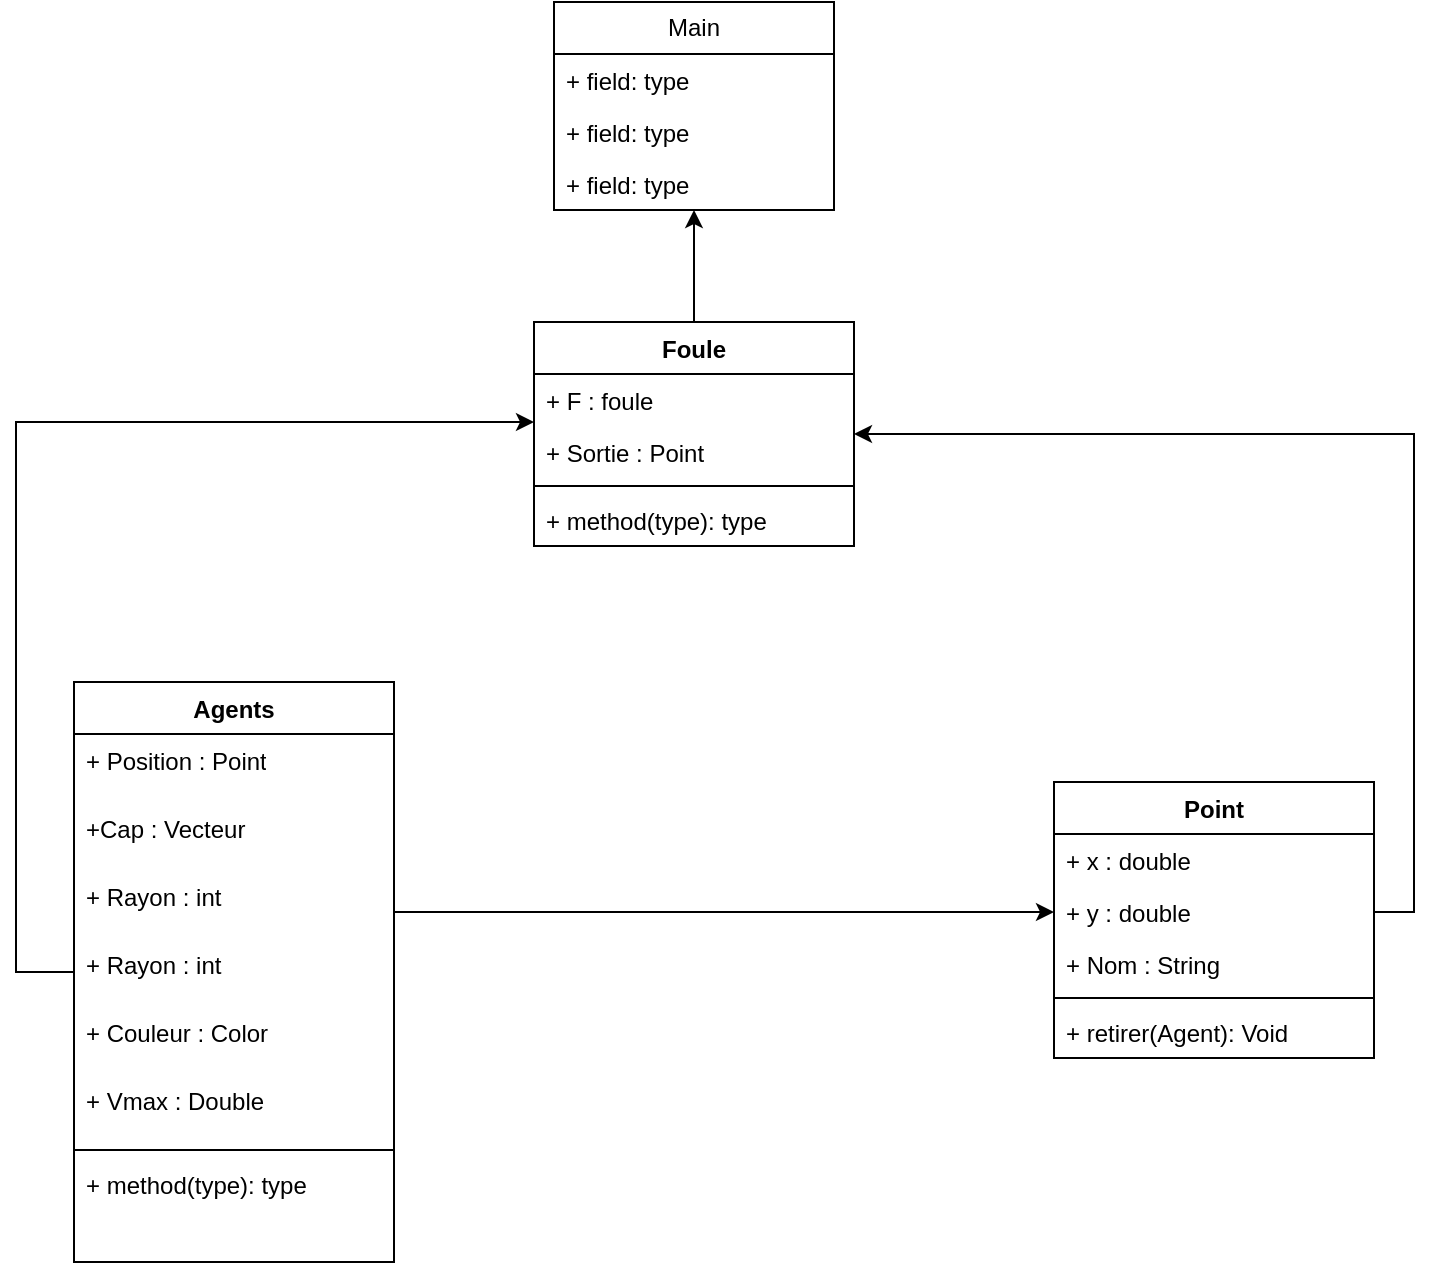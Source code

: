 <mxfile version="27.0.5">
  <diagram name="Page-1" id="KiAD-oBWQfKt1Vbrb_aO">
    <mxGraphModel dx="1186" dy="701" grid="1" gridSize="10" guides="1" tooltips="1" connect="1" arrows="1" fold="1" page="1" pageScale="1" pageWidth="827" pageHeight="1169" math="0" shadow="0">
      <root>
        <mxCell id="0" />
        <mxCell id="1" parent="0" />
        <mxCell id="c_yNOT7ioqQzMIZcd9uL-13" value="Main" style="swimlane;fontStyle=0;childLayout=stackLayout;horizontal=1;startSize=26;fillColor=none;horizontalStack=0;resizeParent=1;resizeParentMax=0;resizeLast=0;collapsible=1;marginBottom=0;whiteSpace=wrap;html=1;" parent="1" vertex="1">
          <mxGeometry x="310" y="30" width="140" height="104" as="geometry" />
        </mxCell>
        <mxCell id="c_yNOT7ioqQzMIZcd9uL-14" value="+ field: type" style="text;strokeColor=none;fillColor=none;align=left;verticalAlign=top;spacingLeft=4;spacingRight=4;overflow=hidden;rotatable=0;points=[[0,0.5],[1,0.5]];portConstraint=eastwest;whiteSpace=wrap;html=1;" parent="c_yNOT7ioqQzMIZcd9uL-13" vertex="1">
          <mxGeometry y="26" width="140" height="26" as="geometry" />
        </mxCell>
        <mxCell id="c_yNOT7ioqQzMIZcd9uL-15" value="+ field: type" style="text;strokeColor=none;fillColor=none;align=left;verticalAlign=top;spacingLeft=4;spacingRight=4;overflow=hidden;rotatable=0;points=[[0,0.5],[1,0.5]];portConstraint=eastwest;whiteSpace=wrap;html=1;" parent="c_yNOT7ioqQzMIZcd9uL-13" vertex="1">
          <mxGeometry y="52" width="140" height="26" as="geometry" />
        </mxCell>
        <mxCell id="c_yNOT7ioqQzMIZcd9uL-16" value="+ field: type" style="text;strokeColor=none;fillColor=none;align=left;verticalAlign=top;spacingLeft=4;spacingRight=4;overflow=hidden;rotatable=0;points=[[0,0.5],[1,0.5]];portConstraint=eastwest;whiteSpace=wrap;html=1;" parent="c_yNOT7ioqQzMIZcd9uL-13" vertex="1">
          <mxGeometry y="78" width="140" height="26" as="geometry" />
        </mxCell>
        <mxCell id="c_yNOT7ioqQzMIZcd9uL-17" value="Agents" style="swimlane;fontStyle=1;align=center;verticalAlign=top;childLayout=stackLayout;horizontal=1;startSize=26;horizontalStack=0;resizeParent=1;resizeParentMax=0;resizeLast=0;collapsible=1;marginBottom=0;whiteSpace=wrap;html=1;" parent="1" vertex="1">
          <mxGeometry x="70" y="370" width="160" height="290" as="geometry" />
        </mxCell>
        <mxCell id="c_yNOT7ioqQzMIZcd9uL-18" value="+ Position : Point" style="text;strokeColor=none;fillColor=none;align=left;verticalAlign=top;spacingLeft=4;spacingRight=4;overflow=hidden;rotatable=0;points=[[0,0.5],[1,0.5]];portConstraint=eastwest;whiteSpace=wrap;html=1;" parent="c_yNOT7ioqQzMIZcd9uL-17" vertex="1">
          <mxGeometry y="26" width="160" height="34" as="geometry" />
        </mxCell>
        <mxCell id="c_yNOT7ioqQzMIZcd9uL-22" value="+Cap : Vecteur" style="text;strokeColor=none;fillColor=none;align=left;verticalAlign=top;spacingLeft=4;spacingRight=4;overflow=hidden;rotatable=0;points=[[0,0.5],[1,0.5]];portConstraint=eastwest;whiteSpace=wrap;html=1;" parent="c_yNOT7ioqQzMIZcd9uL-17" vertex="1">
          <mxGeometry y="60" width="160" height="34" as="geometry" />
        </mxCell>
        <mxCell id="c_yNOT7ioqQzMIZcd9uL-21" value="+ Rayon : int " style="text;strokeColor=none;fillColor=none;align=left;verticalAlign=top;spacingLeft=4;spacingRight=4;overflow=hidden;rotatable=0;points=[[0,0.5],[1,0.5]];portConstraint=eastwest;whiteSpace=wrap;html=1;" parent="c_yNOT7ioqQzMIZcd9uL-17" vertex="1">
          <mxGeometry y="94" width="160" height="34" as="geometry" />
        </mxCell>
        <mxCell id="c_yNOT7ioqQzMIZcd9uL-37" value="+ Rayon : int " style="text;strokeColor=none;fillColor=none;align=left;verticalAlign=top;spacingLeft=4;spacingRight=4;overflow=hidden;rotatable=0;points=[[0,0.5],[1,0.5]];portConstraint=eastwest;whiteSpace=wrap;html=1;" parent="c_yNOT7ioqQzMIZcd9uL-17" vertex="1">
          <mxGeometry y="128" width="160" height="34" as="geometry" />
        </mxCell>
        <mxCell id="c_yNOT7ioqQzMIZcd9uL-25" value="+ Couleur : Color" style="text;strokeColor=none;fillColor=none;align=left;verticalAlign=top;spacingLeft=4;spacingRight=4;overflow=hidden;rotatable=0;points=[[0,0.5],[1,0.5]];portConstraint=eastwest;whiteSpace=wrap;html=1;" parent="c_yNOT7ioqQzMIZcd9uL-17" vertex="1">
          <mxGeometry y="162" width="160" height="34" as="geometry" />
        </mxCell>
        <mxCell id="c_yNOT7ioqQzMIZcd9uL-24" value="+ Vmax : Double" style="text;strokeColor=none;fillColor=none;align=left;verticalAlign=top;spacingLeft=4;spacingRight=4;overflow=hidden;rotatable=0;points=[[0,0.5],[1,0.5]];portConstraint=eastwest;whiteSpace=wrap;html=1;" parent="c_yNOT7ioqQzMIZcd9uL-17" vertex="1">
          <mxGeometry y="196" width="160" height="34" as="geometry" />
        </mxCell>
        <mxCell id="c_yNOT7ioqQzMIZcd9uL-19" value="" style="line;strokeWidth=1;fillColor=none;align=left;verticalAlign=middle;spacingTop=-1;spacingLeft=3;spacingRight=3;rotatable=0;labelPosition=right;points=[];portConstraint=eastwest;strokeColor=inherit;" parent="c_yNOT7ioqQzMIZcd9uL-17" vertex="1">
          <mxGeometry y="230" width="160" height="8" as="geometry" />
        </mxCell>
        <mxCell id="c_yNOT7ioqQzMIZcd9uL-20" value="+ method(type): type" style="text;strokeColor=none;fillColor=none;align=left;verticalAlign=top;spacingLeft=4;spacingRight=4;overflow=hidden;rotatable=0;points=[[0,0.5],[1,0.5]];portConstraint=eastwest;whiteSpace=wrap;html=1;" parent="c_yNOT7ioqQzMIZcd9uL-17" vertex="1">
          <mxGeometry y="238" width="160" height="26" as="geometry" />
        </mxCell>
        <mxCell id="c_yNOT7ioqQzMIZcd9uL-23" style="text;strokeColor=none;fillColor=none;align=left;verticalAlign=top;spacingLeft=4;spacingRight=4;overflow=hidden;rotatable=0;points=[[0,0.5],[1,0.5]];portConstraint=eastwest;whiteSpace=wrap;html=1;" parent="c_yNOT7ioqQzMIZcd9uL-17" vertex="1">
          <mxGeometry y="264" width="160" height="26" as="geometry" />
        </mxCell>
        <mxCell id="c_yNOT7ioqQzMIZcd9uL-41" style="edgeStyle=orthogonalEdgeStyle;rounded=0;orthogonalLoop=1;jettySize=auto;html=1;exitX=0.5;exitY=0;exitDx=0;exitDy=0;entryX=0.5;entryY=1;entryDx=0;entryDy=0;" parent="1" source="c_yNOT7ioqQzMIZcd9uL-26" target="c_yNOT7ioqQzMIZcd9uL-13" edge="1">
          <mxGeometry relative="1" as="geometry" />
        </mxCell>
        <mxCell id="c_yNOT7ioqQzMIZcd9uL-26" value="Foule" style="swimlane;fontStyle=1;align=center;verticalAlign=top;childLayout=stackLayout;horizontal=1;startSize=26;horizontalStack=0;resizeParent=1;resizeParentMax=0;resizeLast=0;collapsible=1;marginBottom=0;whiteSpace=wrap;html=1;" parent="1" vertex="1">
          <mxGeometry x="300" y="190" width="160" height="112" as="geometry" />
        </mxCell>
        <mxCell id="c_yNOT7ioqQzMIZcd9uL-27" value="+ F : foule" style="text;strokeColor=none;fillColor=none;align=left;verticalAlign=top;spacingLeft=4;spacingRight=4;overflow=hidden;rotatable=0;points=[[0,0.5],[1,0.5]];portConstraint=eastwest;whiteSpace=wrap;html=1;" parent="c_yNOT7ioqQzMIZcd9uL-26" vertex="1">
          <mxGeometry y="26" width="160" height="26" as="geometry" />
        </mxCell>
        <mxCell id="c_yNOT7ioqQzMIZcd9uL-30" value="+ Sortie : Point" style="text;strokeColor=none;fillColor=none;align=left;verticalAlign=top;spacingLeft=4;spacingRight=4;overflow=hidden;rotatable=0;points=[[0,0.5],[1,0.5]];portConstraint=eastwest;whiteSpace=wrap;html=1;" parent="c_yNOT7ioqQzMIZcd9uL-26" vertex="1">
          <mxGeometry y="52" width="160" height="26" as="geometry" />
        </mxCell>
        <mxCell id="c_yNOT7ioqQzMIZcd9uL-28" value="" style="line;strokeWidth=1;fillColor=none;align=left;verticalAlign=middle;spacingTop=-1;spacingLeft=3;spacingRight=3;rotatable=0;labelPosition=right;points=[];portConstraint=eastwest;strokeColor=inherit;" parent="c_yNOT7ioqQzMIZcd9uL-26" vertex="1">
          <mxGeometry y="78" width="160" height="8" as="geometry" />
        </mxCell>
        <mxCell id="c_yNOT7ioqQzMIZcd9uL-29" value="+ method(type): type" style="text;strokeColor=none;fillColor=none;align=left;verticalAlign=top;spacingLeft=4;spacingRight=4;overflow=hidden;rotatable=0;points=[[0,0.5],[1,0.5]];portConstraint=eastwest;whiteSpace=wrap;html=1;" parent="c_yNOT7ioqQzMIZcd9uL-26" vertex="1">
          <mxGeometry y="86" width="160" height="26" as="geometry" />
        </mxCell>
        <mxCell id="c_yNOT7ioqQzMIZcd9uL-31" value="Point" style="swimlane;fontStyle=1;align=center;verticalAlign=top;childLayout=stackLayout;horizontal=1;startSize=26;horizontalStack=0;resizeParent=1;resizeParentMax=0;resizeLast=0;collapsible=1;marginBottom=0;whiteSpace=wrap;html=1;" parent="1" vertex="1">
          <mxGeometry x="560" y="420" width="160" height="138" as="geometry" />
        </mxCell>
        <mxCell id="c_yNOT7ioqQzMIZcd9uL-32" value="+ x : double" style="text;strokeColor=none;fillColor=none;align=left;verticalAlign=top;spacingLeft=4;spacingRight=4;overflow=hidden;rotatable=0;points=[[0,0.5],[1,0.5]];portConstraint=eastwest;whiteSpace=wrap;html=1;" parent="c_yNOT7ioqQzMIZcd9uL-31" vertex="1">
          <mxGeometry y="26" width="160" height="26" as="geometry" />
        </mxCell>
        <mxCell id="c_yNOT7ioqQzMIZcd9uL-36" value="+ y : double" style="text;strokeColor=none;fillColor=none;align=left;verticalAlign=top;spacingLeft=4;spacingRight=4;overflow=hidden;rotatable=0;points=[[0,0.5],[1,0.5]];portConstraint=eastwest;whiteSpace=wrap;html=1;" parent="c_yNOT7ioqQzMIZcd9uL-31" vertex="1">
          <mxGeometry y="52" width="160" height="26" as="geometry" />
        </mxCell>
        <mxCell id="c_yNOT7ioqQzMIZcd9uL-35" value="+ Nom : String" style="text;strokeColor=none;fillColor=none;align=left;verticalAlign=top;spacingLeft=4;spacingRight=4;overflow=hidden;rotatable=0;points=[[0,0.5],[1,0.5]];portConstraint=eastwest;whiteSpace=wrap;html=1;" parent="c_yNOT7ioqQzMIZcd9uL-31" vertex="1">
          <mxGeometry y="78" width="160" height="26" as="geometry" />
        </mxCell>
        <mxCell id="c_yNOT7ioqQzMIZcd9uL-33" value="" style="line;strokeWidth=1;fillColor=none;align=left;verticalAlign=middle;spacingTop=-1;spacingLeft=3;spacingRight=3;rotatable=0;labelPosition=right;points=[];portConstraint=eastwest;strokeColor=inherit;" parent="c_yNOT7ioqQzMIZcd9uL-31" vertex="1">
          <mxGeometry y="104" width="160" height="8" as="geometry" />
        </mxCell>
        <mxCell id="c_yNOT7ioqQzMIZcd9uL-34" value="+ retirer(Agent): Void" style="text;strokeColor=none;fillColor=none;align=left;verticalAlign=top;spacingLeft=4;spacingRight=4;overflow=hidden;rotatable=0;points=[[0,0.5],[1,0.5]];portConstraint=eastwest;whiteSpace=wrap;html=1;" parent="c_yNOT7ioqQzMIZcd9uL-31" vertex="1">
          <mxGeometry y="112" width="160" height="26" as="geometry" />
        </mxCell>
        <mxCell id="c_yNOT7ioqQzMIZcd9uL-38" style="edgeStyle=orthogonalEdgeStyle;rounded=0;orthogonalLoop=1;jettySize=auto;html=1;entryX=0;entryY=0.5;entryDx=0;entryDy=0;" parent="1" source="c_yNOT7ioqQzMIZcd9uL-21" target="c_yNOT7ioqQzMIZcd9uL-36" edge="1">
          <mxGeometry relative="1" as="geometry">
            <Array as="points">
              <mxPoint x="340" y="485" />
              <mxPoint x="340" y="485" />
            </Array>
          </mxGeometry>
        </mxCell>
        <mxCell id="c_yNOT7ioqQzMIZcd9uL-39" style="edgeStyle=orthogonalEdgeStyle;rounded=0;orthogonalLoop=1;jettySize=auto;html=1;exitX=1;exitY=0.5;exitDx=0;exitDy=0;entryX=1;entryY=0.5;entryDx=0;entryDy=0;" parent="1" source="c_yNOT7ioqQzMIZcd9uL-36" target="c_yNOT7ioqQzMIZcd9uL-26" edge="1">
          <mxGeometry relative="1" as="geometry" />
        </mxCell>
        <mxCell id="c_yNOT7ioqQzMIZcd9uL-40" style="edgeStyle=orthogonalEdgeStyle;rounded=0;orthogonalLoop=1;jettySize=auto;html=1;entryX=0;entryY=0.923;entryDx=0;entryDy=0;entryPerimeter=0;" parent="1" source="c_yNOT7ioqQzMIZcd9uL-37" target="c_yNOT7ioqQzMIZcd9uL-27" edge="1">
          <mxGeometry relative="1" as="geometry">
            <mxPoint x="40" y="250" as="targetPoint" />
            <Array as="points">
              <mxPoint x="41" y="515" />
              <mxPoint x="41" y="240" />
            </Array>
          </mxGeometry>
        </mxCell>
      </root>
    </mxGraphModel>
  </diagram>
</mxfile>
